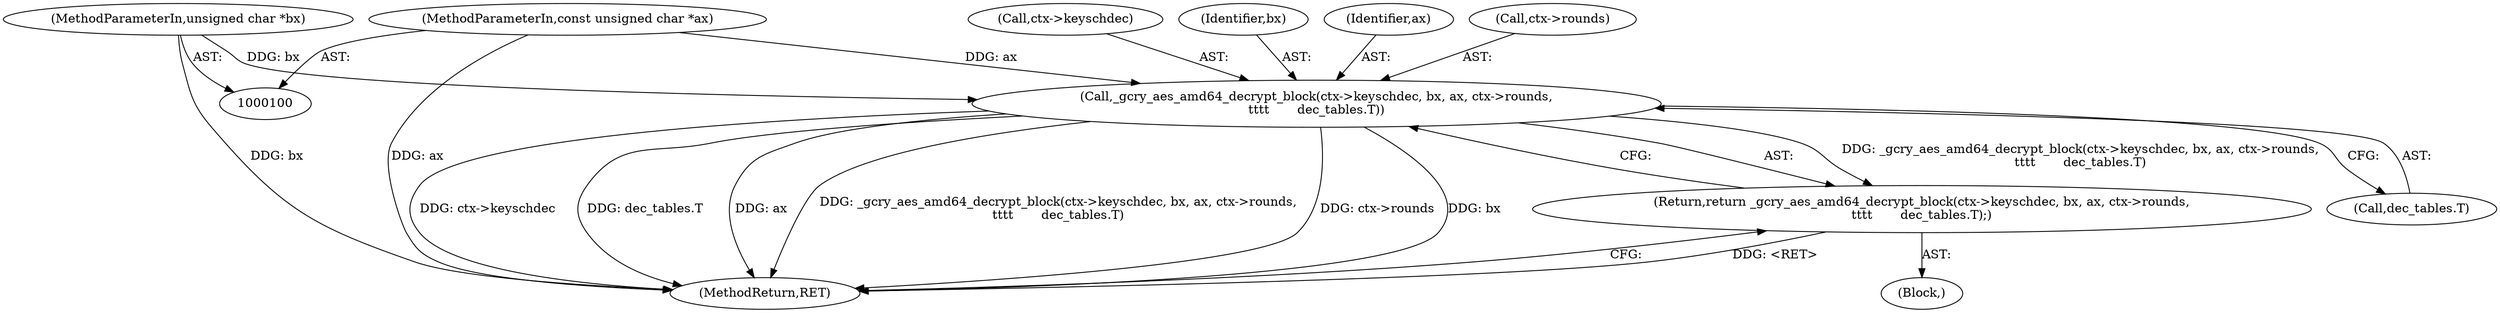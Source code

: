 digraph "0_libgcrypt_daedbbb5541cd8ecda1459d3b843ea4d92788762@API" {
"1000106" [label="(Call,_gcry_aes_amd64_decrypt_block(ctx->keyschdec, bx, ax, ctx->rounds,\n\t\t\t\t       dec_tables.T))"];
"1000102" [label="(MethodParameterIn,unsigned char *bx)"];
"1000103" [label="(MethodParameterIn,const unsigned char *ax)"];
"1000105" [label="(Return,return _gcry_aes_amd64_decrypt_block(ctx->keyschdec, bx, ax, ctx->rounds,\n\t\t\t\t       dec_tables.T);)"];
"1000107" [label="(Call,ctx->keyschdec)"];
"1000104" [label="(Block,)"];
"1000105" [label="(Return,return _gcry_aes_amd64_decrypt_block(ctx->keyschdec, bx, ax, ctx->rounds,\n\t\t\t\t       dec_tables.T);)"];
"1000110" [label="(Identifier,bx)"];
"1000111" [label="(Identifier,ax)"];
"1000102" [label="(MethodParameterIn,unsigned char *bx)"];
"1000115" [label="(Call,dec_tables.T)"];
"1000103" [label="(MethodParameterIn,const unsigned char *ax)"];
"1000106" [label="(Call,_gcry_aes_amd64_decrypt_block(ctx->keyschdec, bx, ax, ctx->rounds,\n\t\t\t\t       dec_tables.T))"];
"1000118" [label="(MethodReturn,RET)"];
"1000112" [label="(Call,ctx->rounds)"];
"1000106" -> "1000105"  [label="AST: "];
"1000106" -> "1000115"  [label="CFG: "];
"1000107" -> "1000106"  [label="AST: "];
"1000110" -> "1000106"  [label="AST: "];
"1000111" -> "1000106"  [label="AST: "];
"1000112" -> "1000106"  [label="AST: "];
"1000115" -> "1000106"  [label="AST: "];
"1000105" -> "1000106"  [label="CFG: "];
"1000106" -> "1000118"  [label="DDG: ctx->keyschdec"];
"1000106" -> "1000118"  [label="DDG: dec_tables.T"];
"1000106" -> "1000118"  [label="DDG: ax"];
"1000106" -> "1000118"  [label="DDG: _gcry_aes_amd64_decrypt_block(ctx->keyschdec, bx, ax, ctx->rounds,\n\t\t\t\t       dec_tables.T)"];
"1000106" -> "1000118"  [label="DDG: ctx->rounds"];
"1000106" -> "1000118"  [label="DDG: bx"];
"1000106" -> "1000105"  [label="DDG: _gcry_aes_amd64_decrypt_block(ctx->keyschdec, bx, ax, ctx->rounds,\n\t\t\t\t       dec_tables.T)"];
"1000102" -> "1000106"  [label="DDG: bx"];
"1000103" -> "1000106"  [label="DDG: ax"];
"1000102" -> "1000100"  [label="AST: "];
"1000102" -> "1000118"  [label="DDG: bx"];
"1000103" -> "1000100"  [label="AST: "];
"1000103" -> "1000118"  [label="DDG: ax"];
"1000105" -> "1000104"  [label="AST: "];
"1000118" -> "1000105"  [label="CFG: "];
"1000105" -> "1000118"  [label="DDG: <RET>"];
}
